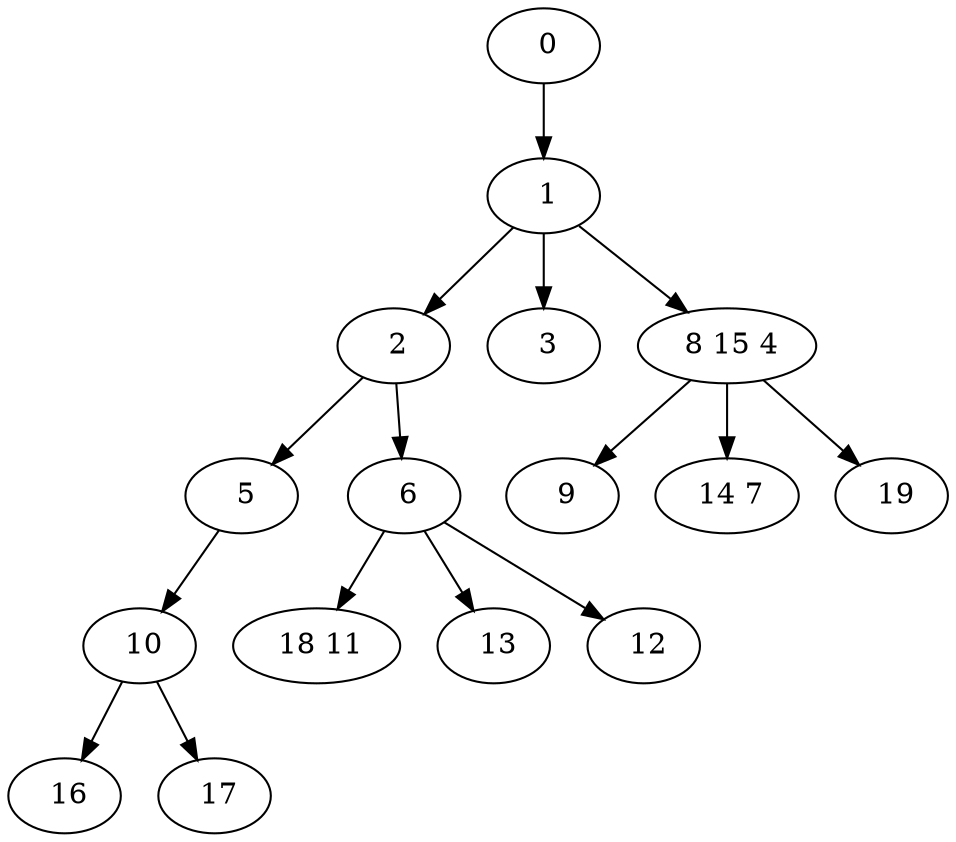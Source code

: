 digraph mytree {
" 0" -> " 1";
" 1" -> " 2";
" 1" -> " 3";
" 1" -> " 8 15 4";
" 2" -> " 5";
" 2" -> " 6";
" 3";
" 8 15 4" -> " 9";
" 8 15 4" -> " 14 7";
" 8 15 4" -> " 19";
" 5" -> " 10";
" 6" -> " 18 11";
" 6" -> " 13";
" 6" -> " 12";
" 10" -> " 16";
" 10" -> " 17";
" 18 11";
" 13";
" 16";
" 17";
" 9";
" 14 7";
" 19";
" 12";
}
